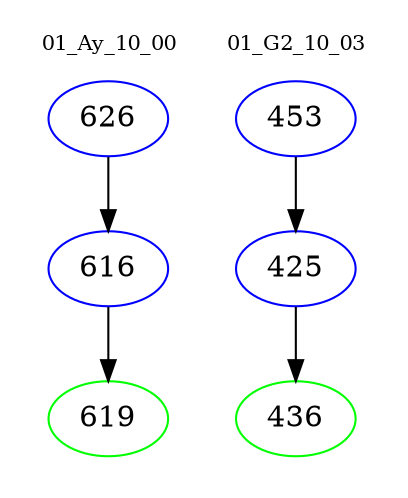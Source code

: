 digraph{
subgraph cluster_0 {
color = white
label = "01_Ay_10_00";
fontsize=10;
T0_626 [label="626", color="blue"]
T0_626 -> T0_616 [color="black"]
T0_616 [label="616", color="blue"]
T0_616 -> T0_619 [color="black"]
T0_619 [label="619", color="green"]
}
subgraph cluster_1 {
color = white
label = "01_G2_10_03";
fontsize=10;
T1_453 [label="453", color="blue"]
T1_453 -> T1_425 [color="black"]
T1_425 [label="425", color="blue"]
T1_425 -> T1_436 [color="black"]
T1_436 [label="436", color="green"]
}
}
